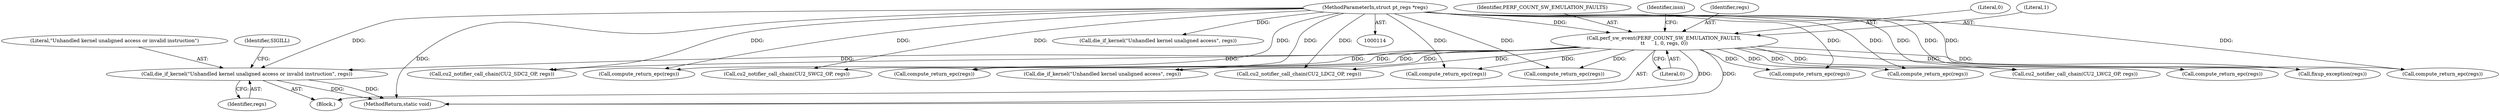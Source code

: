 digraph "1_linux_a8b0ca17b80e92faab46ee7179ba9e99ccb61233_12@pointer" {
"1000410" [label="(Call,die_if_kernel(\"Unhandled kernel unaligned access or invalid instruction\", regs))"];
"1000122" [label="(Call,perf_sw_event(PERF_COUNT_SW_EMULATION_FAULTS,\n\t\t      1, 0, regs, 0))"];
"1000115" [label="(MethodParameterIn,struct pt_regs *regs)"];
"1000391" [label="(Call,fixup_exception(regs))"];
"1000412" [label="(Identifier,regs)"];
"1000167" [label="(Call,compute_return_epc(regs))"];
"1000127" [label="(Literal,0)"];
"1000402" [label="(Call,die_if_kernel(\"Unhandled kernel unaligned access\", regs))"];
"1000123" [label="(Identifier,PERF_COUNT_SW_EMULATION_FAULTS)"];
"1000355" [label="(Call,compute_return_epc(regs))"];
"1000130" [label="(Identifier,insn)"];
"1000411" [label="(Literal,\"Unhandled kernel unaligned access or invalid instruction\")"];
"1000126" [label="(Identifier,regs)"];
"1000192" [label="(Call,compute_return_epc(regs))"];
"1000375" [label="(Call,cu2_notifier_call_chain(CU2_SWC2_OP, regs))"];
"1000416" [label="(MethodReturn,static void)"];
"1000305" [label="(Call,compute_return_epc(regs))"];
"1000125" [label="(Literal,0)"];
"1000410" [label="(Call,die_if_kernel(\"Unhandled kernel unaligned access or invalid instruction\", regs))"];
"1000242" [label="(Call,compute_return_epc(regs))"];
"1000124" [label="(Literal,1)"];
"1000370" [label="(Call,cu2_notifier_call_chain(CU2_LDC2_OP, regs))"];
"1000217" [label="(Call,compute_return_epc(regs))"];
"1000115" [label="(MethodParameterIn,struct pt_regs *regs)"];
"1000380" [label="(Call,cu2_notifier_call_chain(CU2_SDC2_OP, regs))"];
"1000394" [label="(Call,die_if_kernel(\"Unhandled kernel unaligned access\", regs))"];
"1000122" [label="(Call,perf_sw_event(PERF_COUNT_SW_EMULATION_FAULTS,\n\t\t      1, 0, regs, 0))"];
"1000414" [label="(Identifier,SIGILL)"];
"1000268" [label="(Call,compute_return_epc(regs))"];
"1000330" [label="(Call,compute_return_epc(regs))"];
"1000118" [label="(Block,)"];
"1000365" [label="(Call,cu2_notifier_call_chain(CU2_LWC2_OP, regs))"];
"1000410" -> "1000118"  [label="AST: "];
"1000410" -> "1000412"  [label="CFG: "];
"1000411" -> "1000410"  [label="AST: "];
"1000412" -> "1000410"  [label="AST: "];
"1000414" -> "1000410"  [label="CFG: "];
"1000410" -> "1000416"  [label="DDG: "];
"1000410" -> "1000416"  [label="DDG: "];
"1000122" -> "1000410"  [label="DDG: "];
"1000115" -> "1000410"  [label="DDG: "];
"1000122" -> "1000118"  [label="AST: "];
"1000122" -> "1000127"  [label="CFG: "];
"1000123" -> "1000122"  [label="AST: "];
"1000124" -> "1000122"  [label="AST: "];
"1000125" -> "1000122"  [label="AST: "];
"1000126" -> "1000122"  [label="AST: "];
"1000127" -> "1000122"  [label="AST: "];
"1000130" -> "1000122"  [label="CFG: "];
"1000122" -> "1000416"  [label="DDG: "];
"1000122" -> "1000416"  [label="DDG: "];
"1000115" -> "1000122"  [label="DDG: "];
"1000122" -> "1000167"  [label="DDG: "];
"1000122" -> "1000192"  [label="DDG: "];
"1000122" -> "1000217"  [label="DDG: "];
"1000122" -> "1000242"  [label="DDG: "];
"1000122" -> "1000268"  [label="DDG: "];
"1000122" -> "1000305"  [label="DDG: "];
"1000122" -> "1000330"  [label="DDG: "];
"1000122" -> "1000355"  [label="DDG: "];
"1000122" -> "1000365"  [label="DDG: "];
"1000122" -> "1000370"  [label="DDG: "];
"1000122" -> "1000375"  [label="DDG: "];
"1000122" -> "1000380"  [label="DDG: "];
"1000122" -> "1000391"  [label="DDG: "];
"1000122" -> "1000402"  [label="DDG: "];
"1000115" -> "1000114"  [label="AST: "];
"1000115" -> "1000416"  [label="DDG: "];
"1000115" -> "1000167"  [label="DDG: "];
"1000115" -> "1000192"  [label="DDG: "];
"1000115" -> "1000217"  [label="DDG: "];
"1000115" -> "1000242"  [label="DDG: "];
"1000115" -> "1000268"  [label="DDG: "];
"1000115" -> "1000305"  [label="DDG: "];
"1000115" -> "1000330"  [label="DDG: "];
"1000115" -> "1000355"  [label="DDG: "];
"1000115" -> "1000365"  [label="DDG: "];
"1000115" -> "1000370"  [label="DDG: "];
"1000115" -> "1000375"  [label="DDG: "];
"1000115" -> "1000380"  [label="DDG: "];
"1000115" -> "1000391"  [label="DDG: "];
"1000115" -> "1000394"  [label="DDG: "];
"1000115" -> "1000402"  [label="DDG: "];
}
